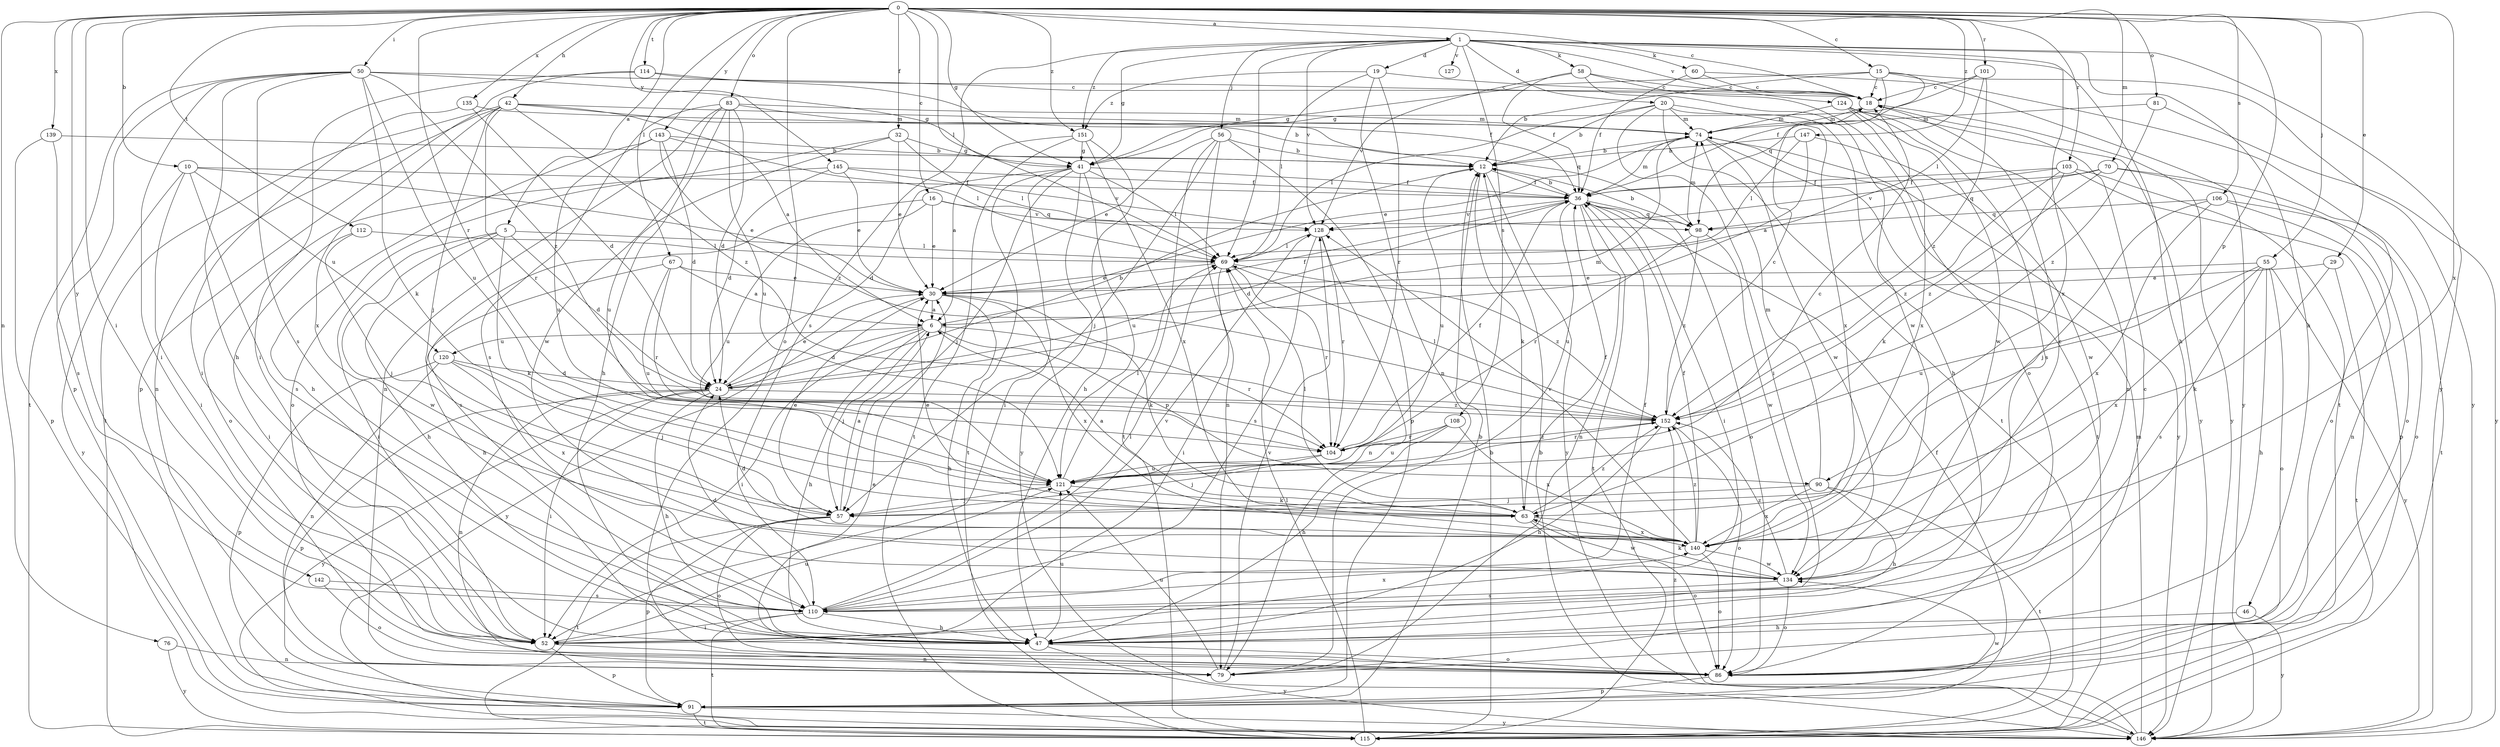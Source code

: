 strict digraph  {
0;
1;
5;
6;
10;
12;
15;
16;
18;
19;
20;
24;
29;
30;
32;
36;
41;
42;
46;
47;
50;
52;
55;
56;
57;
58;
60;
63;
67;
69;
70;
74;
76;
79;
81;
83;
86;
90;
91;
98;
101;
103;
104;
106;
108;
110;
112;
114;
115;
120;
121;
124;
127;
128;
134;
135;
139;
140;
142;
143;
145;
146;
147;
151;
152;
0 -> 1  [label=a];
0 -> 5  [label=a];
0 -> 10  [label=b];
0 -> 15  [label=c];
0 -> 16  [label=c];
0 -> 18  [label=c];
0 -> 29  [label=e];
0 -> 32  [label=f];
0 -> 41  [label=g];
0 -> 42  [label=h];
0 -> 50  [label=i];
0 -> 52  [label=i];
0 -> 55  [label=j];
0 -> 67  [label=l];
0 -> 69  [label=l];
0 -> 70  [label=m];
0 -> 76  [label=n];
0 -> 81  [label=o];
0 -> 83  [label=o];
0 -> 86  [label=o];
0 -> 90  [label=p];
0 -> 101  [label=r];
0 -> 103  [label=r];
0 -> 104  [label=r];
0 -> 106  [label=s];
0 -> 112  [label=t];
0 -> 114  [label=t];
0 -> 135  [label=x];
0 -> 139  [label=x];
0 -> 140  [label=x];
0 -> 142  [label=y];
0 -> 143  [label=y];
0 -> 145  [label=y];
0 -> 147  [label=z];
0 -> 151  [label=z];
1 -> 19  [label=d];
1 -> 20  [label=d];
1 -> 41  [label=g];
1 -> 46  [label=h];
1 -> 47  [label=h];
1 -> 56  [label=j];
1 -> 58  [label=k];
1 -> 60  [label=k];
1 -> 69  [label=l];
1 -> 108  [label=s];
1 -> 110  [label=s];
1 -> 124  [label=v];
1 -> 127  [label=v];
1 -> 128  [label=v];
1 -> 140  [label=x];
1 -> 146  [label=y];
1 -> 151  [label=z];
5 -> 24  [label=d];
5 -> 47  [label=h];
5 -> 52  [label=i];
5 -> 63  [label=k];
5 -> 69  [label=l];
5 -> 134  [label=w];
6 -> 24  [label=d];
6 -> 36  [label=f];
6 -> 47  [label=h];
6 -> 52  [label=i];
6 -> 57  [label=j];
6 -> 90  [label=p];
6 -> 104  [label=r];
6 -> 120  [label=u];
10 -> 30  [label=e];
10 -> 36  [label=f];
10 -> 52  [label=i];
10 -> 110  [label=s];
10 -> 120  [label=u];
10 -> 146  [label=y];
12 -> 36  [label=f];
12 -> 63  [label=k];
12 -> 121  [label=u];
12 -> 146  [label=y];
15 -> 12  [label=b];
15 -> 18  [label=c];
15 -> 36  [label=f];
15 -> 41  [label=g];
15 -> 98  [label=q];
15 -> 115  [label=t];
15 -> 146  [label=y];
16 -> 30  [label=e];
16 -> 98  [label=q];
16 -> 110  [label=s];
16 -> 121  [label=u];
16 -> 128  [label=v];
18 -> 74  [label=m];
18 -> 146  [label=y];
19 -> 18  [label=c];
19 -> 69  [label=l];
19 -> 79  [label=n];
19 -> 104  [label=r];
19 -> 151  [label=z];
20 -> 12  [label=b];
20 -> 47  [label=h];
20 -> 52  [label=i];
20 -> 69  [label=l];
20 -> 74  [label=m];
20 -> 115  [label=t];
20 -> 140  [label=x];
24 -> 12  [label=b];
24 -> 30  [label=e];
24 -> 47  [label=h];
24 -> 52  [label=i];
24 -> 74  [label=m];
24 -> 79  [label=n];
24 -> 91  [label=p];
24 -> 146  [label=y];
24 -> 152  [label=z];
29 -> 30  [label=e];
29 -> 63  [label=k];
29 -> 115  [label=t];
30 -> 6  [label=a];
30 -> 47  [label=h];
30 -> 63  [label=k];
30 -> 140  [label=x];
30 -> 146  [label=y];
32 -> 30  [label=e];
32 -> 41  [label=g];
32 -> 69  [label=l];
32 -> 86  [label=o];
32 -> 121  [label=u];
36 -> 12  [label=b];
36 -> 24  [label=d];
36 -> 52  [label=i];
36 -> 74  [label=m];
36 -> 79  [label=n];
36 -> 86  [label=o];
36 -> 98  [label=q];
36 -> 115  [label=t];
36 -> 121  [label=u];
36 -> 128  [label=v];
41 -> 24  [label=d];
41 -> 36  [label=f];
41 -> 52  [label=i];
41 -> 57  [label=j];
41 -> 69  [label=l];
41 -> 115  [label=t];
41 -> 121  [label=u];
41 -> 146  [label=y];
42 -> 6  [label=a];
42 -> 57  [label=j];
42 -> 74  [label=m];
42 -> 79  [label=n];
42 -> 98  [label=q];
42 -> 104  [label=r];
42 -> 115  [label=t];
42 -> 140  [label=x];
42 -> 152  [label=z];
46 -> 47  [label=h];
46 -> 146  [label=y];
47 -> 86  [label=o];
47 -> 121  [label=u];
47 -> 146  [label=y];
50 -> 18  [label=c];
50 -> 41  [label=g];
50 -> 47  [label=h];
50 -> 52  [label=i];
50 -> 63  [label=k];
50 -> 91  [label=p];
50 -> 110  [label=s];
50 -> 115  [label=t];
50 -> 121  [label=u];
50 -> 152  [label=z];
52 -> 79  [label=n];
52 -> 91  [label=p];
52 -> 121  [label=u];
55 -> 30  [label=e];
55 -> 47  [label=h];
55 -> 86  [label=o];
55 -> 110  [label=s];
55 -> 121  [label=u];
55 -> 140  [label=x];
55 -> 146  [label=y];
56 -> 12  [label=b];
56 -> 30  [label=e];
56 -> 57  [label=j];
56 -> 79  [label=n];
56 -> 91  [label=p];
56 -> 115  [label=t];
57 -> 6  [label=a];
57 -> 30  [label=e];
57 -> 86  [label=o];
57 -> 91  [label=p];
57 -> 115  [label=t];
58 -> 18  [label=c];
58 -> 36  [label=f];
58 -> 86  [label=o];
58 -> 128  [label=v];
58 -> 134  [label=w];
60 -> 18  [label=c];
60 -> 36  [label=f];
60 -> 146  [label=y];
63 -> 6  [label=a];
63 -> 30  [label=e];
63 -> 36  [label=f];
63 -> 69  [label=l];
63 -> 86  [label=o];
63 -> 134  [label=w];
63 -> 140  [label=x];
63 -> 152  [label=z];
67 -> 6  [label=a];
67 -> 30  [label=e];
67 -> 47  [label=h];
67 -> 104  [label=r];
67 -> 121  [label=u];
69 -> 30  [label=e];
69 -> 52  [label=i];
69 -> 104  [label=r];
69 -> 152  [label=z];
70 -> 36  [label=f];
70 -> 86  [label=o];
70 -> 98  [label=q];
70 -> 115  [label=t];
70 -> 152  [label=z];
74 -> 12  [label=b];
74 -> 30  [label=e];
74 -> 115  [label=t];
74 -> 134  [label=w];
74 -> 146  [label=y];
76 -> 79  [label=n];
76 -> 146  [label=y];
79 -> 121  [label=u];
79 -> 128  [label=v];
81 -> 74  [label=m];
81 -> 146  [label=y];
81 -> 152  [label=z];
83 -> 12  [label=b];
83 -> 24  [label=d];
83 -> 47  [label=h];
83 -> 74  [label=m];
83 -> 79  [label=n];
83 -> 110  [label=s];
83 -> 121  [label=u];
83 -> 134  [label=w];
86 -> 18  [label=c];
86 -> 30  [label=e];
86 -> 91  [label=p];
90 -> 47  [label=h];
90 -> 57  [label=j];
90 -> 74  [label=m];
90 -> 115  [label=t];
90 -> 140  [label=x];
91 -> 12  [label=b];
91 -> 36  [label=f];
91 -> 115  [label=t];
91 -> 134  [label=w];
91 -> 146  [label=y];
98 -> 12  [label=b];
98 -> 74  [label=m];
98 -> 104  [label=r];
98 -> 134  [label=w];
98 -> 152  [label=z];
101 -> 18  [label=c];
101 -> 41  [label=g];
101 -> 69  [label=l];
101 -> 152  [label=z];
103 -> 36  [label=f];
103 -> 63  [label=k];
103 -> 86  [label=o];
103 -> 91  [label=p];
103 -> 128  [label=v];
103 -> 152  [label=z];
104 -> 36  [label=f];
104 -> 57  [label=j];
104 -> 121  [label=u];
104 -> 152  [label=z];
106 -> 57  [label=j];
106 -> 79  [label=n];
106 -> 86  [label=o];
106 -> 98  [label=q];
106 -> 140  [label=x];
108 -> 47  [label=h];
108 -> 104  [label=r];
108 -> 121  [label=u];
108 -> 140  [label=x];
110 -> 24  [label=d];
110 -> 36  [label=f];
110 -> 47  [label=h];
110 -> 52  [label=i];
110 -> 69  [label=l];
110 -> 115  [label=t];
110 -> 128  [label=v];
110 -> 140  [label=x];
112 -> 52  [label=i];
112 -> 57  [label=j];
112 -> 69  [label=l];
114 -> 18  [label=c];
114 -> 36  [label=f];
114 -> 52  [label=i];
114 -> 91  [label=p];
115 -> 12  [label=b];
115 -> 69  [label=l];
120 -> 24  [label=d];
120 -> 57  [label=j];
120 -> 79  [label=n];
120 -> 91  [label=p];
120 -> 140  [label=x];
121 -> 18  [label=c];
121 -> 57  [label=j];
121 -> 63  [label=k];
121 -> 69  [label=l];
124 -> 74  [label=m];
124 -> 79  [label=n];
124 -> 110  [label=s];
124 -> 134  [label=w];
124 -> 140  [label=x];
124 -> 146  [label=y];
128 -> 69  [label=l];
128 -> 79  [label=n];
128 -> 104  [label=r];
128 -> 110  [label=s];
134 -> 18  [label=c];
134 -> 63  [label=k];
134 -> 86  [label=o];
134 -> 110  [label=s];
134 -> 152  [label=z];
135 -> 24  [label=d];
135 -> 52  [label=i];
135 -> 74  [label=m];
139 -> 12  [label=b];
139 -> 91  [label=p];
139 -> 110  [label=s];
140 -> 24  [label=d];
140 -> 36  [label=f];
140 -> 86  [label=o];
140 -> 128  [label=v];
140 -> 134  [label=w];
140 -> 152  [label=z];
142 -> 86  [label=o];
142 -> 110  [label=s];
143 -> 12  [label=b];
143 -> 24  [label=d];
143 -> 47  [label=h];
143 -> 69  [label=l];
143 -> 121  [label=u];
143 -> 152  [label=z];
145 -> 24  [label=d];
145 -> 30  [label=e];
145 -> 36  [label=f];
145 -> 86  [label=o];
145 -> 128  [label=v];
146 -> 12  [label=b];
146 -> 74  [label=m];
146 -> 152  [label=z];
147 -> 6  [label=a];
147 -> 12  [label=b];
147 -> 69  [label=l];
147 -> 134  [label=w];
151 -> 6  [label=a];
151 -> 41  [label=g];
151 -> 47  [label=h];
151 -> 115  [label=t];
151 -> 140  [label=x];
152 -> 18  [label=c];
152 -> 47  [label=h];
152 -> 69  [label=l];
152 -> 86  [label=o];
152 -> 104  [label=r];
}

